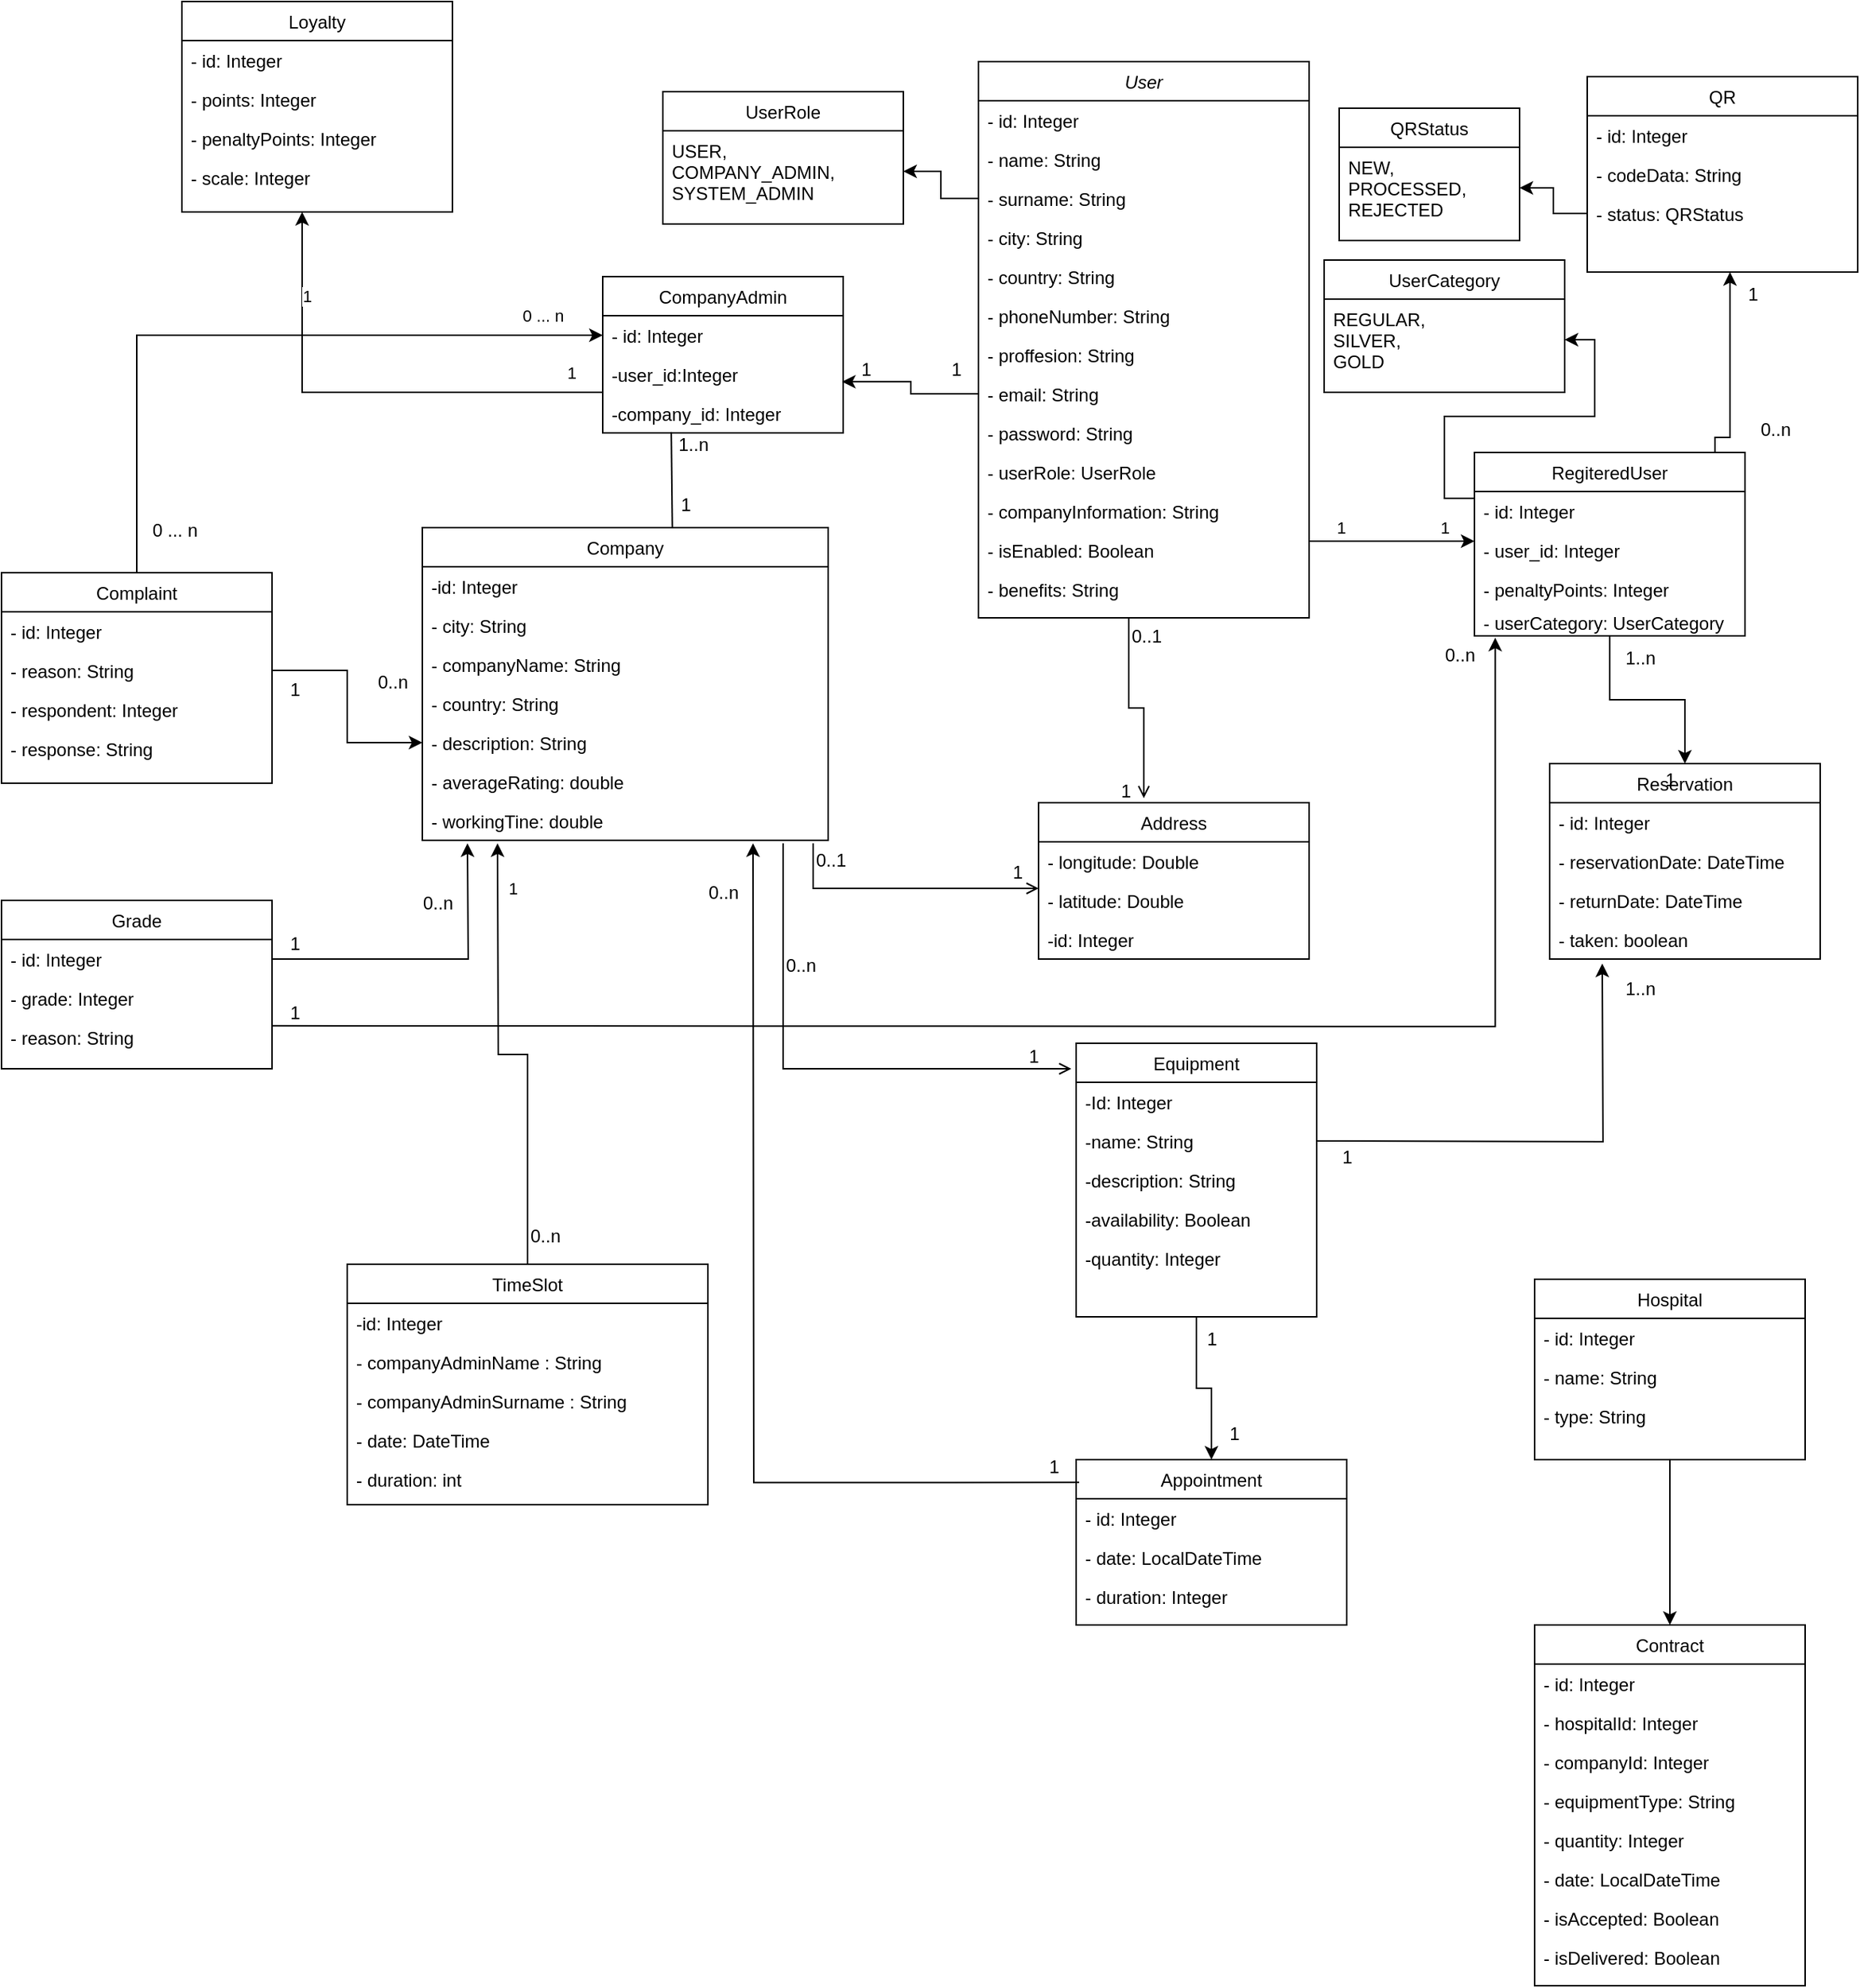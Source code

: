 <mxfile version="20.8.16" type="device"><diagram id="C5RBs43oDa-KdzZeNtuy" name="Page-1"><mxGraphModel dx="2345" dy="731" grid="1" gridSize="10" guides="1" tooltips="1" connect="1" arrows="1" fold="1" page="1" pageScale="1" pageWidth="827" pageHeight="1169" math="0" shadow="0"><root><mxCell id="WIyWlLk6GJQsqaUBKTNV-0"/><mxCell id="WIyWlLk6GJQsqaUBKTNV-1" parent="WIyWlLk6GJQsqaUBKTNV-0"/><mxCell id="zkfFHV4jXpPFQw0GAbJ--0" value="User" style="swimlane;fontStyle=2;align=center;verticalAlign=top;childLayout=stackLayout;horizontal=1;startSize=26;horizontalStack=0;resizeParent=1;resizeLast=0;collapsible=1;marginBottom=0;rounded=0;shadow=0;strokeWidth=1;" parent="WIyWlLk6GJQsqaUBKTNV-1" vertex="1"><mxGeometry x="220" y="40" width="220" height="370" as="geometry"><mxRectangle x="230" y="140" width="160" height="26" as="alternateBounds"/></mxGeometry></mxCell><mxCell id="t8pj6bVdgTktiuAYAeaE-2" value="- id: Integer" style="text;align=left;verticalAlign=top;spacingLeft=4;spacingRight=4;overflow=hidden;rotatable=0;points=[[0,0.5],[1,0.5]];portConstraint=eastwest;" parent="zkfFHV4jXpPFQw0GAbJ--0" vertex="1"><mxGeometry y="26" width="220" height="26" as="geometry"/></mxCell><mxCell id="zkfFHV4jXpPFQw0GAbJ--1" value="- name: String" style="text;align=left;verticalAlign=top;spacingLeft=4;spacingRight=4;overflow=hidden;rotatable=0;points=[[0,0.5],[1,0.5]];portConstraint=eastwest;" parent="zkfFHV4jXpPFQw0GAbJ--0" vertex="1"><mxGeometry y="52" width="220" height="26" as="geometry"/></mxCell><mxCell id="o4XHoB0ntmcn63tUmO02-40" value="- surname: String" style="text;align=left;verticalAlign=top;spacingLeft=4;spacingRight=4;overflow=hidden;rotatable=0;points=[[0,0.5],[1,0.5]];portConstraint=eastwest;" parent="zkfFHV4jXpPFQw0GAbJ--0" vertex="1"><mxGeometry y="78" width="220" height="26" as="geometry"/></mxCell><mxCell id="o4XHoB0ntmcn63tUmO02-41" value="- city: String" style="text;align=left;verticalAlign=top;spacingLeft=4;spacingRight=4;overflow=hidden;rotatable=0;points=[[0,0.5],[1,0.5]];portConstraint=eastwest;" parent="zkfFHV4jXpPFQw0GAbJ--0" vertex="1"><mxGeometry y="104" width="220" height="26" as="geometry"/></mxCell><mxCell id="o4XHoB0ntmcn63tUmO02-42" value="- country: String" style="text;align=left;verticalAlign=top;spacingLeft=4;spacingRight=4;overflow=hidden;rotatable=0;points=[[0,0.5],[1,0.5]];portConstraint=eastwest;" parent="zkfFHV4jXpPFQw0GAbJ--0" vertex="1"><mxGeometry y="130" width="220" height="26" as="geometry"/></mxCell><mxCell id="o4XHoB0ntmcn63tUmO02-43" value="- phoneNumber: String" style="text;align=left;verticalAlign=top;spacingLeft=4;spacingRight=4;overflow=hidden;rotatable=0;points=[[0,0.5],[1,0.5]];portConstraint=eastwest;" parent="zkfFHV4jXpPFQw0GAbJ--0" vertex="1"><mxGeometry y="156" width="220" height="26" as="geometry"/></mxCell><mxCell id="o4XHoB0ntmcn63tUmO02-44" value="- proffesion: String" style="text;align=left;verticalAlign=top;spacingLeft=4;spacingRight=4;overflow=hidden;rotatable=0;points=[[0,0.5],[1,0.5]];portConstraint=eastwest;" parent="zkfFHV4jXpPFQw0GAbJ--0" vertex="1"><mxGeometry y="182" width="220" height="26" as="geometry"/></mxCell><mxCell id="zkfFHV4jXpPFQw0GAbJ--3" value="- email: String" style="text;align=left;verticalAlign=top;spacingLeft=4;spacingRight=4;overflow=hidden;rotatable=0;points=[[0,0.5],[1,0.5]];portConstraint=eastwest;rounded=0;shadow=0;html=0;" parent="zkfFHV4jXpPFQw0GAbJ--0" vertex="1"><mxGeometry y="208" width="220" height="26" as="geometry"/></mxCell><mxCell id="zkfFHV4jXpPFQw0GAbJ--2" value="- password: String" style="text;align=left;verticalAlign=top;spacingLeft=4;spacingRight=4;overflow=hidden;rotatable=0;points=[[0,0.5],[1,0.5]];portConstraint=eastwest;rounded=0;shadow=0;html=0;" parent="zkfFHV4jXpPFQw0GAbJ--0" vertex="1"><mxGeometry y="234" width="220" height="26" as="geometry"/></mxCell><mxCell id="o4XHoB0ntmcn63tUmO02-46" value="- userRole: UserRole" style="text;align=left;verticalAlign=top;spacingLeft=4;spacingRight=4;overflow=hidden;rotatable=0;points=[[0,0.5],[1,0.5]];portConstraint=eastwest;rounded=0;shadow=0;html=0;" parent="zkfFHV4jXpPFQw0GAbJ--0" vertex="1"><mxGeometry y="260" width="220" height="26" as="geometry"/></mxCell><mxCell id="HxEm_BsUQd6AJrfMvhhy-3" value="- companyInformation: String" style="text;align=left;verticalAlign=top;spacingLeft=4;spacingRight=4;overflow=hidden;rotatable=0;points=[[0,0.5],[1,0.5]];portConstraint=eastwest;rounded=0;shadow=0;html=0;" vertex="1" parent="zkfFHV4jXpPFQw0GAbJ--0"><mxGeometry y="286" width="220" height="26" as="geometry"/></mxCell><mxCell id="t8pj6bVdgTktiuAYAeaE-3" value="- isEnabled: Boolean" style="text;align=left;verticalAlign=top;spacingLeft=4;spacingRight=4;overflow=hidden;rotatable=0;points=[[0,0.5],[1,0.5]];portConstraint=eastwest;rounded=0;shadow=0;html=0;" parent="zkfFHV4jXpPFQw0GAbJ--0" vertex="1"><mxGeometry y="312" width="220" height="26" as="geometry"/></mxCell><mxCell id="t8pj6bVdgTktiuAYAeaE-6" value="- benefits: String" style="text;align=left;verticalAlign=top;spacingLeft=4;spacingRight=4;overflow=hidden;rotatable=0;points=[[0,0.5],[1,0.5]];portConstraint=eastwest;rounded=0;shadow=0;html=0;" parent="zkfFHV4jXpPFQw0GAbJ--0" vertex="1"><mxGeometry y="338" width="220" height="26" as="geometry"/></mxCell><mxCell id="zkfFHV4jXpPFQw0GAbJ--26" value="" style="endArrow=open;shadow=0;strokeWidth=1;rounded=0;endFill=1;edgeStyle=elbowEdgeStyle;elbow=vertical;entryX=0.389;entryY=-0.029;entryDx=0;entryDy=0;entryPerimeter=0;" parent="WIyWlLk6GJQsqaUBKTNV-1" target="t8pj6bVdgTktiuAYAeaE-7" edge="1"><mxGeometry x="0.5" y="41" relative="1" as="geometry"><mxPoint x="320" y="410" as="sourcePoint"/><mxPoint x="414" y="480.19" as="targetPoint"/><mxPoint x="-40" y="32" as="offset"/></mxGeometry></mxCell><mxCell id="zkfFHV4jXpPFQw0GAbJ--27" value="0..1" style="resizable=0;align=left;verticalAlign=bottom;labelBackgroundColor=none;fontSize=12;" parent="zkfFHV4jXpPFQw0GAbJ--26" connectable="0" vertex="1"><mxGeometry x="-1" relative="1" as="geometry"><mxPoint y="21" as="offset"/></mxGeometry></mxCell><mxCell id="zkfFHV4jXpPFQw0GAbJ--28" value="1" style="resizable=0;align=right;verticalAlign=bottom;labelBackgroundColor=none;fontSize=12;" parent="zkfFHV4jXpPFQw0GAbJ--26" connectable="0" vertex="1"><mxGeometry x="1" relative="1" as="geometry"><mxPoint x="-7" y="4" as="offset"/></mxGeometry></mxCell><mxCell id="o4XHoB0ntmcn63tUmO02-21" value="Company" style="swimlane;fontStyle=0;align=center;verticalAlign=top;childLayout=stackLayout;horizontal=1;startSize=26;horizontalStack=0;resizeParent=1;resizeLast=0;collapsible=1;marginBottom=0;rounded=0;shadow=0;strokeWidth=1;" parent="WIyWlLk6GJQsqaUBKTNV-1" vertex="1"><mxGeometry x="-150" y="350" width="270" height="208" as="geometry"><mxRectangle x="550" y="140" width="160" height="26" as="alternateBounds"/></mxGeometry></mxCell><mxCell id="pa_LXz7DGZZaF_qB0utO-15" value="-id: Integer" style="text;align=left;verticalAlign=top;spacingLeft=4;spacingRight=4;overflow=hidden;rotatable=0;points=[[0,0.5],[1,0.5]];portConstraint=eastwest;" parent="o4XHoB0ntmcn63tUmO02-21" vertex="1"><mxGeometry y="26" width="270" height="26" as="geometry"/></mxCell><mxCell id="o4XHoB0ntmcn63tUmO02-56" value="- city: String" style="text;align=left;verticalAlign=top;spacingLeft=4;spacingRight=4;overflow=hidden;rotatable=0;points=[[0,0.5],[1,0.5]];portConstraint=eastwest;" parent="o4XHoB0ntmcn63tUmO02-21" vertex="1"><mxGeometry y="52" width="270" height="26" as="geometry"/></mxCell><mxCell id="o4XHoB0ntmcn63tUmO02-55" value="- companyName: String" style="text;align=left;verticalAlign=top;spacingLeft=4;spacingRight=4;overflow=hidden;rotatable=0;points=[[0,0.5],[1,0.5]];portConstraint=eastwest;" parent="o4XHoB0ntmcn63tUmO02-21" vertex="1"><mxGeometry y="78" width="270" height="26" as="geometry"/></mxCell><mxCell id="t8pj6bVdgTktiuAYAeaE-34" value="- country: String" style="text;align=left;verticalAlign=top;spacingLeft=4;spacingRight=4;overflow=hidden;rotatable=0;points=[[0,0.5],[1,0.5]];portConstraint=eastwest;" parent="o4XHoB0ntmcn63tUmO02-21" vertex="1"><mxGeometry y="104" width="270" height="26" as="geometry"/></mxCell><mxCell id="o4XHoB0ntmcn63tUmO02-57" value="- description: String" style="text;align=left;verticalAlign=top;spacingLeft=4;spacingRight=4;overflow=hidden;rotatable=0;points=[[0,0.5],[1,0.5]];portConstraint=eastwest;" parent="o4XHoB0ntmcn63tUmO02-21" vertex="1"><mxGeometry y="130" width="270" height="26" as="geometry"/></mxCell><mxCell id="o4XHoB0ntmcn63tUmO02-59" value="- averageRating: double" style="text;align=left;verticalAlign=top;spacingLeft=4;spacingRight=4;overflow=hidden;rotatable=0;points=[[0,0.5],[1,0.5]];portConstraint=eastwest;" parent="o4XHoB0ntmcn63tUmO02-21" vertex="1"><mxGeometry y="156" width="270" height="26" as="geometry"/></mxCell><mxCell id="HxEm_BsUQd6AJrfMvhhy-8" value="- workingTine: double" style="text;align=left;verticalAlign=top;spacingLeft=4;spacingRight=4;overflow=hidden;rotatable=0;points=[[0,0.5],[1,0.5]];portConstraint=eastwest;" vertex="1" parent="o4XHoB0ntmcn63tUmO02-21"><mxGeometry y="182" width="270" height="26" as="geometry"/></mxCell><mxCell id="o4XHoB0ntmcn63tUmO02-30" value="Equipment" style="swimlane;fontStyle=0;align=center;verticalAlign=top;childLayout=stackLayout;horizontal=1;startSize=26;horizontalStack=0;resizeParent=1;resizeLast=0;collapsible=1;marginBottom=0;rounded=0;shadow=0;strokeWidth=1;" parent="WIyWlLk6GJQsqaUBKTNV-1" vertex="1"><mxGeometry x="285" y="693" width="160" height="182" as="geometry"><mxRectangle x="550" y="140" width="160" height="26" as="alternateBounds"/></mxGeometry></mxCell><mxCell id="pa_LXz7DGZZaF_qB0utO-30" value="-Id: Integer" style="text;align=left;verticalAlign=top;spacingLeft=4;spacingRight=4;overflow=hidden;rotatable=0;points=[[0,0.5],[1,0.5]];portConstraint=eastwest;" parent="o4XHoB0ntmcn63tUmO02-30" vertex="1"><mxGeometry y="26" width="160" height="26" as="geometry"/></mxCell><mxCell id="pa_LXz7DGZZaF_qB0utO-70" style="edgeStyle=orthogonalEdgeStyle;rounded=0;orthogonalLoop=1;jettySize=auto;html=1;" parent="o4XHoB0ntmcn63tUmO02-30" edge="1"><mxGeometry relative="1" as="geometry"><mxPoint x="350" y="-53" as="targetPoint"/><mxPoint x="160" y="65" as="sourcePoint"/></mxGeometry></mxCell><mxCell id="o4XHoB0ntmcn63tUmO02-32" value="-name: String" style="text;align=left;verticalAlign=top;spacingLeft=4;spacingRight=4;overflow=hidden;rotatable=0;points=[[0,0.5],[1,0.5]];portConstraint=eastwest;rounded=0;shadow=0;html=0;" parent="o4XHoB0ntmcn63tUmO02-30" vertex="1"><mxGeometry y="52" width="160" height="26" as="geometry"/></mxCell><mxCell id="o4XHoB0ntmcn63tUmO02-33" value="-description: String" style="text;align=left;verticalAlign=top;spacingLeft=4;spacingRight=4;overflow=hidden;rotatable=0;points=[[0,0.5],[1,0.5]];portConstraint=eastwest;rounded=0;shadow=0;html=0;" parent="o4XHoB0ntmcn63tUmO02-30" vertex="1"><mxGeometry y="78" width="160" height="26" as="geometry"/></mxCell><mxCell id="o4XHoB0ntmcn63tUmO02-34" value="-availability: Boolean" style="text;align=left;verticalAlign=top;spacingLeft=4;spacingRight=4;overflow=hidden;rotatable=0;points=[[0,0.5],[1,0.5]];portConstraint=eastwest;rounded=0;shadow=0;html=0;" parent="o4XHoB0ntmcn63tUmO02-30" vertex="1"><mxGeometry y="104" width="160" height="26" as="geometry"/></mxCell><mxCell id="t8pj6bVdgTktiuAYAeaE-33" value="-quantity: Integer" style="text;align=left;verticalAlign=top;spacingLeft=4;spacingRight=4;overflow=hidden;rotatable=0;points=[[0,0.5],[1,0.5]];portConstraint=eastwest;rounded=0;shadow=0;html=0;" parent="o4XHoB0ntmcn63tUmO02-30" vertex="1"><mxGeometry y="130" width="160" height="24" as="geometry"/></mxCell><mxCell id="o4XHoB0ntmcn63tUmO02-47" value="UserRole" style="swimlane;fontStyle=0;align=center;verticalAlign=top;childLayout=stackLayout;horizontal=1;startSize=26;horizontalStack=0;resizeParent=1;resizeLast=0;collapsible=1;marginBottom=0;rounded=0;shadow=0;strokeWidth=1;" parent="WIyWlLk6GJQsqaUBKTNV-1" vertex="1"><mxGeometry x="10" y="60" width="160" height="88" as="geometry"><mxRectangle x="340" y="380" width="170" height="26" as="alternateBounds"/></mxGeometry></mxCell><mxCell id="o4XHoB0ntmcn63tUmO02-48" value="USER, &#10;COMPANY_ADMIN, &#10;SYSTEM_ADMIN" style="text;align=left;verticalAlign=top;spacingLeft=4;spacingRight=4;overflow=hidden;rotatable=0;points=[[0,0.5],[1,0.5]];portConstraint=eastwest;" parent="o4XHoB0ntmcn63tUmO02-47" vertex="1"><mxGeometry y="26" width="160" height="54" as="geometry"/></mxCell><mxCell id="pa_LXz7DGZZaF_qB0utO-40" style="edgeStyle=orthogonalEdgeStyle;rounded=0;orthogonalLoop=1;jettySize=auto;html=1;exitX=0.5;exitY=0;exitDx=0;exitDy=0;" parent="WIyWlLk6GJQsqaUBKTNV-1" edge="1" source="o4XHoB0ntmcn63tUmO02-62"><mxGeometry relative="1" as="geometry"><mxPoint x="-100" y="560" as="targetPoint"/><mxPoint x="-50" y="800" as="sourcePoint"/></mxGeometry></mxCell><mxCell id="HxEm_BsUQd6AJrfMvhhy-4" value="1" style="edgeLabel;html=1;align=center;verticalAlign=middle;resizable=0;points=[];" vertex="1" connectable="0" parent="pa_LXz7DGZZaF_qB0utO-40"><mxGeometry x="0.754" y="-3" relative="1" as="geometry"><mxPoint x="7" y="-7" as="offset"/></mxGeometry></mxCell><mxCell id="o4XHoB0ntmcn63tUmO02-62" value="TimeSlot" style="swimlane;fontStyle=0;align=center;verticalAlign=top;childLayout=stackLayout;horizontal=1;startSize=26;horizontalStack=0;resizeParent=1;resizeLast=0;collapsible=1;marginBottom=0;rounded=0;shadow=0;strokeWidth=1;" parent="WIyWlLk6GJQsqaUBKTNV-1" vertex="1"><mxGeometry x="-200" y="840" width="240" height="160" as="geometry"><mxRectangle x="550" y="140" width="160" height="26" as="alternateBounds"/></mxGeometry></mxCell><mxCell id="pa_LXz7DGZZaF_qB0utO-38" value="-id: Integer" style="text;align=left;verticalAlign=top;spacingLeft=4;spacingRight=4;overflow=hidden;rotatable=0;points=[[0,0.5],[1,0.5]];portConstraint=eastwest;rounded=0;shadow=0;html=0;" parent="o4XHoB0ntmcn63tUmO02-62" vertex="1"><mxGeometry y="26" width="240" height="26" as="geometry"/></mxCell><mxCell id="o4XHoB0ntmcn63tUmO02-63" value="- companyAdminName : String" style="text;align=left;verticalAlign=top;spacingLeft=4;spacingRight=4;overflow=hidden;rotatable=0;points=[[0,0.5],[1,0.5]];portConstraint=eastwest;" parent="o4XHoB0ntmcn63tUmO02-62" vertex="1"><mxGeometry y="52" width="240" height="26" as="geometry"/></mxCell><mxCell id="o4XHoB0ntmcn63tUmO02-64" value="- companyAdminSurname : String" style="text;align=left;verticalAlign=top;spacingLeft=4;spacingRight=4;overflow=hidden;rotatable=0;points=[[0,0.5],[1,0.5]];portConstraint=eastwest;rounded=0;shadow=0;html=0;" parent="o4XHoB0ntmcn63tUmO02-62" vertex="1"><mxGeometry y="78" width="240" height="26" as="geometry"/></mxCell><mxCell id="o4XHoB0ntmcn63tUmO02-65" value="- date: DateTime" style="text;align=left;verticalAlign=top;spacingLeft=4;spacingRight=4;overflow=hidden;rotatable=0;points=[[0,0.5],[1,0.5]];portConstraint=eastwest;rounded=0;shadow=0;html=0;" parent="o4XHoB0ntmcn63tUmO02-62" vertex="1"><mxGeometry y="104" width="240" height="26" as="geometry"/></mxCell><mxCell id="o4XHoB0ntmcn63tUmO02-66" value="- duration: int" style="text;align=left;verticalAlign=top;spacingLeft=4;spacingRight=4;overflow=hidden;rotatable=0;points=[[0,0.5],[1,0.5]];portConstraint=eastwest;rounded=0;shadow=0;html=0;" parent="o4XHoB0ntmcn63tUmO02-62" vertex="1"><mxGeometry y="130" width="240" height="26" as="geometry"/></mxCell><mxCell id="o4XHoB0ntmcn63tUmO02-78" value="QR" style="swimlane;fontStyle=0;align=center;verticalAlign=top;childLayout=stackLayout;horizontal=1;startSize=26;horizontalStack=0;resizeParent=1;resizeLast=0;collapsible=1;marginBottom=0;rounded=0;shadow=0;strokeWidth=1;" parent="WIyWlLk6GJQsqaUBKTNV-1" vertex="1"><mxGeometry x="625" y="50" width="180" height="130" as="geometry"><mxRectangle x="340" y="380" width="170" height="26" as="alternateBounds"/></mxGeometry></mxCell><mxCell id="o4XHoB0ntmcn63tUmO02-79" value="- id: Integer" style="text;align=left;verticalAlign=top;spacingLeft=4;spacingRight=4;overflow=hidden;rotatable=0;points=[[0,0.5],[1,0.5]];portConstraint=eastwest;" parent="o4XHoB0ntmcn63tUmO02-78" vertex="1"><mxGeometry y="26" width="180" height="26" as="geometry"/></mxCell><mxCell id="t8pj6bVdgTktiuAYAeaE-35" value="- codeData: String" style="text;align=left;verticalAlign=top;spacingLeft=4;spacingRight=4;overflow=hidden;rotatable=0;points=[[0,0.5],[1,0.5]];portConstraint=eastwest;" parent="o4XHoB0ntmcn63tUmO02-78" vertex="1"><mxGeometry y="52" width="180" height="26" as="geometry"/></mxCell><mxCell id="t8pj6bVdgTktiuAYAeaE-37" value="- status: QRStatus " style="text;align=left;verticalAlign=top;spacingLeft=4;spacingRight=4;overflow=hidden;rotatable=0;points=[[0,0.5],[1,0.5]];portConstraint=eastwest;" parent="o4XHoB0ntmcn63tUmO02-78" vertex="1"><mxGeometry y="78" width="180" height="26" as="geometry"/></mxCell><mxCell id="t8pj6bVdgTktiuAYAeaE-7" value="Address" style="swimlane;fontStyle=0;align=center;verticalAlign=top;childLayout=stackLayout;horizontal=1;startSize=26;horizontalStack=0;resizeParent=1;resizeLast=0;collapsible=1;marginBottom=0;rounded=0;shadow=0;strokeWidth=1;" parent="WIyWlLk6GJQsqaUBKTNV-1" vertex="1"><mxGeometry x="260" y="533" width="180" height="104" as="geometry"><mxRectangle x="340" y="380" width="170" height="26" as="alternateBounds"/></mxGeometry></mxCell><mxCell id="t8pj6bVdgTktiuAYAeaE-8" value="- longitude: Double" style="text;align=left;verticalAlign=top;spacingLeft=4;spacingRight=4;overflow=hidden;rotatable=0;points=[[0,0.5],[1,0.5]];portConstraint=eastwest;" parent="t8pj6bVdgTktiuAYAeaE-7" vertex="1"><mxGeometry y="26" width="180" height="26" as="geometry"/></mxCell><mxCell id="t8pj6bVdgTktiuAYAeaE-10" value="- latitude: Double" style="text;align=left;verticalAlign=top;spacingLeft=4;spacingRight=4;overflow=hidden;rotatable=0;points=[[0,0.5],[1,0.5]];portConstraint=eastwest;" parent="t8pj6bVdgTktiuAYAeaE-7" vertex="1"><mxGeometry y="52" width="180" height="26" as="geometry"/></mxCell><mxCell id="pa_LXz7DGZZaF_qB0utO-0" value="-id: Integer" style="text;align=left;verticalAlign=top;spacingLeft=4;spacingRight=4;overflow=hidden;rotatable=0;points=[[0,0.5],[1,0.5]];portConstraint=eastwest;" parent="t8pj6bVdgTktiuAYAeaE-7" vertex="1"><mxGeometry y="78" width="180" height="26" as="geometry"/></mxCell><mxCell id="HxEm_BsUQd6AJrfMvhhy-16" style="edgeStyle=orthogonalEdgeStyle;rounded=0;orthogonalLoop=1;jettySize=auto;html=1;entryX=0;entryY=0.5;entryDx=0;entryDy=0;" edge="1" parent="WIyWlLk6GJQsqaUBKTNV-1" source="t8pj6bVdgTktiuAYAeaE-14" target="pa_LXz7DGZZaF_qB0utO-8"><mxGeometry relative="1" as="geometry"/></mxCell><mxCell id="HxEm_BsUQd6AJrfMvhhy-17" value="0 ... n" style="edgeLabel;html=1;align=center;verticalAlign=middle;resizable=0;points=[];" vertex="1" connectable="0" parent="HxEm_BsUQd6AJrfMvhhy-16"><mxGeometry x="0.697" y="-1" relative="1" as="geometry"><mxPoint x="31" y="-14" as="offset"/></mxGeometry></mxCell><mxCell id="t8pj6bVdgTktiuAYAeaE-14" value="Complaint" style="swimlane;fontStyle=0;align=center;verticalAlign=top;childLayout=stackLayout;horizontal=1;startSize=26;horizontalStack=0;resizeParent=1;resizeLast=0;collapsible=1;marginBottom=0;rounded=0;shadow=0;strokeWidth=1;" parent="WIyWlLk6GJQsqaUBKTNV-1" vertex="1"><mxGeometry x="-430" y="380" width="180" height="140" as="geometry"><mxRectangle x="340" y="380" width="170" height="26" as="alternateBounds"/></mxGeometry></mxCell><mxCell id="t8pj6bVdgTktiuAYAeaE-15" value="- id: Integer" style="text;align=left;verticalAlign=top;spacingLeft=4;spacingRight=4;overflow=hidden;rotatable=0;points=[[0,0.5],[1,0.5]];portConstraint=eastwest;" parent="t8pj6bVdgTktiuAYAeaE-14" vertex="1"><mxGeometry y="26" width="180" height="26" as="geometry"/></mxCell><mxCell id="t8pj6bVdgTktiuAYAeaE-17" value="- reason: String" style="text;align=left;verticalAlign=top;spacingLeft=4;spacingRight=4;overflow=hidden;rotatable=0;points=[[0,0.5],[1,0.5]];portConstraint=eastwest;" parent="t8pj6bVdgTktiuAYAeaE-14" vertex="1"><mxGeometry y="52" width="180" height="26" as="geometry"/></mxCell><mxCell id="t8pj6bVdgTktiuAYAeaE-39" value="- respondent: Integer" style="text;align=left;verticalAlign=top;spacingLeft=4;spacingRight=4;overflow=hidden;rotatable=0;points=[[0,0.5],[1,0.5]];portConstraint=eastwest;" parent="t8pj6bVdgTktiuAYAeaE-14" vertex="1"><mxGeometry y="78" width="180" height="26" as="geometry"/></mxCell><mxCell id="t8pj6bVdgTktiuAYAeaE-40" value="- response: String" style="text;align=left;verticalAlign=top;spacingLeft=4;spacingRight=4;overflow=hidden;rotatable=0;points=[[0,0.5],[1,0.5]];portConstraint=eastwest;" parent="t8pj6bVdgTktiuAYAeaE-14" vertex="1"><mxGeometry y="104" width="180" height="26" as="geometry"/></mxCell><mxCell id="t8pj6bVdgTktiuAYAeaE-18" value="Loyalty" style="swimlane;fontStyle=0;align=center;verticalAlign=top;childLayout=stackLayout;horizontal=1;startSize=26;horizontalStack=0;resizeParent=1;resizeLast=0;collapsible=1;marginBottom=0;rounded=0;shadow=0;strokeWidth=1;" parent="WIyWlLk6GJQsqaUBKTNV-1" vertex="1"><mxGeometry x="-310" width="180" height="140" as="geometry"><mxRectangle x="340" y="380" width="170" height="26" as="alternateBounds"/></mxGeometry></mxCell><mxCell id="t8pj6bVdgTktiuAYAeaE-19" value="- id: Integer" style="text;align=left;verticalAlign=top;spacingLeft=4;spacingRight=4;overflow=hidden;rotatable=0;points=[[0,0.5],[1,0.5]];portConstraint=eastwest;" parent="t8pj6bVdgTktiuAYAeaE-18" vertex="1"><mxGeometry y="26" width="180" height="26" as="geometry"/></mxCell><mxCell id="HxEm_BsUQd6AJrfMvhhy-22" value="- points: Integer" style="text;align=left;verticalAlign=top;spacingLeft=4;spacingRight=4;overflow=hidden;rotatable=0;points=[[0,0.5],[1,0.5]];portConstraint=eastwest;" vertex="1" parent="t8pj6bVdgTktiuAYAeaE-18"><mxGeometry y="52" width="180" height="26" as="geometry"/></mxCell><mxCell id="HxEm_BsUQd6AJrfMvhhy-23" value="- penaltyPoints: Integer" style="text;align=left;verticalAlign=top;spacingLeft=4;spacingRight=4;overflow=hidden;rotatable=0;points=[[0,0.5],[1,0.5]];portConstraint=eastwest;" vertex="1" parent="t8pj6bVdgTktiuAYAeaE-18"><mxGeometry y="78" width="180" height="26" as="geometry"/></mxCell><mxCell id="HxEm_BsUQd6AJrfMvhhy-24" value="- scale: Integer" style="text;align=left;verticalAlign=top;spacingLeft=4;spacingRight=4;overflow=hidden;rotatable=0;points=[[0,0.5],[1,0.5]];portConstraint=eastwest;" vertex="1" parent="t8pj6bVdgTktiuAYAeaE-18"><mxGeometry y="104" width="180" height="26" as="geometry"/></mxCell><mxCell id="t8pj6bVdgTktiuAYAeaE-22" value="Appointment" style="swimlane;fontStyle=0;align=center;verticalAlign=top;childLayout=stackLayout;horizontal=1;startSize=26;horizontalStack=0;resizeParent=1;resizeLast=0;collapsible=1;marginBottom=0;rounded=0;shadow=0;strokeWidth=1;" parent="WIyWlLk6GJQsqaUBKTNV-1" vertex="1"><mxGeometry x="285" y="970" width="180" height="110" as="geometry"><mxRectangle x="340" y="380" width="170" height="26" as="alternateBounds"/></mxGeometry></mxCell><mxCell id="t8pj6bVdgTktiuAYAeaE-23" value="- id: Integer" style="text;align=left;verticalAlign=top;spacingLeft=4;spacingRight=4;overflow=hidden;rotatable=0;points=[[0,0.5],[1,0.5]];portConstraint=eastwest;" parent="t8pj6bVdgTktiuAYAeaE-22" vertex="1"><mxGeometry y="26" width="180" height="26" as="geometry"/></mxCell><mxCell id="t8pj6bVdgTktiuAYAeaE-25" value="- date: LocalDateTime" style="text;align=left;verticalAlign=top;spacingLeft=4;spacingRight=4;overflow=hidden;rotatable=0;points=[[0,0.5],[1,0.5]];portConstraint=eastwest;" parent="t8pj6bVdgTktiuAYAeaE-22" vertex="1"><mxGeometry y="52" width="180" height="26" as="geometry"/></mxCell><mxCell id="t8pj6bVdgTktiuAYAeaE-26" value="- duration: Integer" style="text;align=left;verticalAlign=top;spacingLeft=4;spacingRight=4;overflow=hidden;rotatable=0;points=[[0,0.5],[1,0.5]];portConstraint=eastwest;" parent="t8pj6bVdgTktiuAYAeaE-22" vertex="1"><mxGeometry y="78" width="180" height="26" as="geometry"/></mxCell><mxCell id="HxEm_BsUQd6AJrfMvhhy-28" style="edgeStyle=orthogonalEdgeStyle;rounded=0;orthogonalLoop=1;jettySize=auto;html=1;exitX=0.5;exitY=1;exitDx=0;exitDy=0;entryX=0.5;entryY=0;entryDx=0;entryDy=0;" edge="1" parent="WIyWlLk6GJQsqaUBKTNV-1" source="t8pj6bVdgTktiuAYAeaE-29" target="t8pj6bVdgTktiuAYAeaE-53"><mxGeometry relative="1" as="geometry"/></mxCell><mxCell id="t8pj6bVdgTktiuAYAeaE-29" value="Hospital" style="swimlane;fontStyle=0;align=center;verticalAlign=top;childLayout=stackLayout;horizontal=1;startSize=26;horizontalStack=0;resizeParent=1;resizeLast=0;collapsible=1;marginBottom=0;rounded=0;shadow=0;strokeWidth=1;" parent="WIyWlLk6GJQsqaUBKTNV-1" vertex="1"><mxGeometry x="590" y="850" width="180" height="120" as="geometry"><mxRectangle x="340" y="380" width="170" height="26" as="alternateBounds"/></mxGeometry></mxCell><mxCell id="t8pj6bVdgTktiuAYAeaE-30" value="- id: Integer" style="text;align=left;verticalAlign=top;spacingLeft=4;spacingRight=4;overflow=hidden;rotatable=0;points=[[0,0.5],[1,0.5]];portConstraint=eastwest;" parent="t8pj6bVdgTktiuAYAeaE-29" vertex="1"><mxGeometry y="26" width="180" height="26" as="geometry"/></mxCell><mxCell id="t8pj6bVdgTktiuAYAeaE-31" value="- name: String" style="text;align=left;verticalAlign=top;spacingLeft=4;spacingRight=4;overflow=hidden;rotatable=0;points=[[0,0.5],[1,0.5]];portConstraint=eastwest;" parent="t8pj6bVdgTktiuAYAeaE-29" vertex="1"><mxGeometry y="52" width="180" height="26" as="geometry"/></mxCell><mxCell id="HxEm_BsUQd6AJrfMvhhy-27" value="- type: String" style="text;align=left;verticalAlign=top;spacingLeft=4;spacingRight=4;overflow=hidden;rotatable=0;points=[[0,0.5],[1,0.5]];portConstraint=eastwest;" vertex="1" parent="t8pj6bVdgTktiuAYAeaE-29"><mxGeometry y="78" width="180" height="26" as="geometry"/></mxCell><mxCell id="pa_LXz7DGZZaF_qB0utO-98" style="edgeStyle=orthogonalEdgeStyle;rounded=0;orthogonalLoop=1;jettySize=auto;html=1;exitX=1;exitY=0.5;exitDx=0;exitDy=0;" parent="WIyWlLk6GJQsqaUBKTNV-1" source="t8pj6bVdgTktiuAYAeaE-42" edge="1"><mxGeometry relative="1" as="geometry"><mxPoint x="-120" y="560" as="targetPoint"/><mxPoint x="-260.27" y="636" as="sourcePoint"/></mxGeometry></mxCell><mxCell id="t8pj6bVdgTktiuAYAeaE-41" value="Grade" style="swimlane;fontStyle=0;align=center;verticalAlign=top;childLayout=stackLayout;horizontal=1;startSize=26;horizontalStack=0;resizeParent=1;resizeLast=0;collapsible=1;marginBottom=0;rounded=0;shadow=0;strokeWidth=1;" parent="WIyWlLk6GJQsqaUBKTNV-1" vertex="1"><mxGeometry x="-430" y="598" width="180" height="112" as="geometry"><mxRectangle x="340" y="380" width="170" height="26" as="alternateBounds"/></mxGeometry></mxCell><mxCell id="t8pj6bVdgTktiuAYAeaE-42" value="- id: Integer" style="text;align=left;verticalAlign=top;spacingLeft=4;spacingRight=4;overflow=hidden;rotatable=0;points=[[0,0.5],[1,0.5]];portConstraint=eastwest;" parent="t8pj6bVdgTktiuAYAeaE-41" vertex="1"><mxGeometry y="26" width="180" height="26" as="geometry"/></mxCell><mxCell id="t8pj6bVdgTktiuAYAeaE-45" value="- grade: Integer" style="text;align=left;verticalAlign=top;spacingLeft=4;spacingRight=4;overflow=hidden;rotatable=0;points=[[0,0.5],[1,0.5]];portConstraint=eastwest;rounded=0;shadow=0;html=0;" parent="t8pj6bVdgTktiuAYAeaE-41" vertex="1"><mxGeometry y="52" width="180" height="26" as="geometry"/></mxCell><mxCell id="t8pj6bVdgTktiuAYAeaE-46" value="- reason: String" style="text;align=left;verticalAlign=top;spacingLeft=4;spacingRight=4;overflow=hidden;rotatable=0;points=[[0,0.5],[1,0.5]];portConstraint=eastwest;rounded=0;shadow=0;html=0;" parent="t8pj6bVdgTktiuAYAeaE-41" vertex="1"><mxGeometry y="78" width="180" height="26" as="geometry"/></mxCell><mxCell id="t8pj6bVdgTktiuAYAeaE-47" value="Reservation" style="swimlane;fontStyle=0;align=center;verticalAlign=top;childLayout=stackLayout;horizontal=1;startSize=26;horizontalStack=0;resizeParent=1;resizeLast=0;collapsible=1;marginBottom=0;rounded=0;shadow=0;strokeWidth=1;" parent="WIyWlLk6GJQsqaUBKTNV-1" vertex="1"><mxGeometry x="600" y="507" width="180" height="130" as="geometry"><mxRectangle x="340" y="380" width="170" height="26" as="alternateBounds"/></mxGeometry></mxCell><mxCell id="t8pj6bVdgTktiuAYAeaE-48" value="- id: Integer" style="text;align=left;verticalAlign=top;spacingLeft=4;spacingRight=4;overflow=hidden;rotatable=0;points=[[0,0.5],[1,0.5]];portConstraint=eastwest;" parent="t8pj6bVdgTktiuAYAeaE-47" vertex="1"><mxGeometry y="26" width="180" height="26" as="geometry"/></mxCell><mxCell id="t8pj6bVdgTktiuAYAeaE-51" value="- reservationDate: DateTime" style="text;align=left;verticalAlign=top;spacingLeft=4;spacingRight=4;overflow=hidden;rotatable=0;points=[[0,0.5],[1,0.5]];portConstraint=eastwest;rounded=0;shadow=0;html=0;" parent="t8pj6bVdgTktiuAYAeaE-47" vertex="1"><mxGeometry y="52" width="180" height="26" as="geometry"/></mxCell><mxCell id="t8pj6bVdgTktiuAYAeaE-52" value="- returnDate: DateTime" style="text;align=left;verticalAlign=top;spacingLeft=4;spacingRight=4;overflow=hidden;rotatable=0;points=[[0,0.5],[1,0.5]];portConstraint=eastwest;rounded=0;shadow=0;html=0;" parent="t8pj6bVdgTktiuAYAeaE-47" vertex="1"><mxGeometry y="78" width="180" height="26" as="geometry"/></mxCell><mxCell id="HxEm_BsUQd6AJrfMvhhy-11" value="- taken: boolean" style="text;align=left;verticalAlign=top;spacingLeft=4;spacingRight=4;overflow=hidden;rotatable=0;points=[[0,0.5],[1,0.5]];portConstraint=eastwest;rounded=0;shadow=0;html=0;" vertex="1" parent="t8pj6bVdgTktiuAYAeaE-47"><mxGeometry y="104" width="180" height="26" as="geometry"/></mxCell><mxCell id="t8pj6bVdgTktiuAYAeaE-53" value="Contract" style="swimlane;fontStyle=0;align=center;verticalAlign=top;childLayout=stackLayout;horizontal=1;startSize=26;horizontalStack=0;resizeParent=1;resizeLast=0;collapsible=1;marginBottom=0;rounded=0;shadow=0;strokeWidth=1;" parent="WIyWlLk6GJQsqaUBKTNV-1" vertex="1"><mxGeometry x="590" y="1080" width="180" height="240" as="geometry"><mxRectangle x="340" y="380" width="170" height="26" as="alternateBounds"/></mxGeometry></mxCell><mxCell id="t8pj6bVdgTktiuAYAeaE-54" value="- id: Integer" style="text;align=left;verticalAlign=top;spacingLeft=4;spacingRight=4;overflow=hidden;rotatable=0;points=[[0,0.5],[1,0.5]];portConstraint=eastwest;" parent="t8pj6bVdgTktiuAYAeaE-53" vertex="1"><mxGeometry y="26" width="180" height="26" as="geometry"/></mxCell><mxCell id="t8pj6bVdgTktiuAYAeaE-55" value="- hospitalId: Integer" style="text;align=left;verticalAlign=top;spacingLeft=4;spacingRight=4;overflow=hidden;rotatable=0;points=[[0,0.5],[1,0.5]];portConstraint=eastwest;" parent="t8pj6bVdgTktiuAYAeaE-53" vertex="1"><mxGeometry y="52" width="180" height="26" as="geometry"/></mxCell><mxCell id="t8pj6bVdgTktiuAYAeaE-56" value="- companyId: Integer" style="text;align=left;verticalAlign=top;spacingLeft=4;spacingRight=4;overflow=hidden;rotatable=0;points=[[0,0.5],[1,0.5]];portConstraint=eastwest;" parent="t8pj6bVdgTktiuAYAeaE-53" vertex="1"><mxGeometry y="78" width="180" height="26" as="geometry"/></mxCell><mxCell id="t8pj6bVdgTktiuAYAeaE-57" value="- equipmentType: String" style="text;align=left;verticalAlign=top;spacingLeft=4;spacingRight=4;overflow=hidden;rotatable=0;points=[[0,0.5],[1,0.5]];portConstraint=eastwest;rounded=0;shadow=0;html=0;" parent="t8pj6bVdgTktiuAYAeaE-53" vertex="1"><mxGeometry y="104" width="180" height="26" as="geometry"/></mxCell><mxCell id="t8pj6bVdgTktiuAYAeaE-58" value="- quantity: Integer" style="text;align=left;verticalAlign=top;spacingLeft=4;spacingRight=4;overflow=hidden;rotatable=0;points=[[0,0.5],[1,0.5]];portConstraint=eastwest;rounded=0;shadow=0;html=0;" parent="t8pj6bVdgTktiuAYAeaE-53" vertex="1"><mxGeometry y="130" width="180" height="26" as="geometry"/></mxCell><mxCell id="t8pj6bVdgTktiuAYAeaE-59" value="- date: LocalDateTime" style="text;align=left;verticalAlign=top;spacingLeft=4;spacingRight=4;overflow=hidden;rotatable=0;points=[[0,0.5],[1,0.5]];portConstraint=eastwest;rounded=0;shadow=0;html=0;" parent="t8pj6bVdgTktiuAYAeaE-53" vertex="1"><mxGeometry y="156" width="180" height="26" as="geometry"/></mxCell><mxCell id="t8pj6bVdgTktiuAYAeaE-60" value="- isAccepted: Boolean" style="text;align=left;verticalAlign=top;spacingLeft=4;spacingRight=4;overflow=hidden;rotatable=0;points=[[0,0.5],[1,0.5]];portConstraint=eastwest;rounded=0;shadow=0;html=0;" parent="t8pj6bVdgTktiuAYAeaE-53" vertex="1"><mxGeometry y="182" width="180" height="26" as="geometry"/></mxCell><mxCell id="t8pj6bVdgTktiuAYAeaE-61" value="- isDelivered: Boolean" style="text;align=left;verticalAlign=top;spacingLeft=4;spacingRight=4;overflow=hidden;rotatable=0;points=[[0,0.5],[1,0.5]];portConstraint=eastwest;rounded=0;shadow=0;html=0;" parent="t8pj6bVdgTktiuAYAeaE-53" vertex="1"><mxGeometry y="208" width="180" height="26" as="geometry"/></mxCell><mxCell id="HxEm_BsUQd6AJrfMvhhy-19" style="edgeStyle=orthogonalEdgeStyle;rounded=0;orthogonalLoop=1;jettySize=auto;html=1;" edge="1" parent="WIyWlLk6GJQsqaUBKTNV-1" source="pa_LXz7DGZZaF_qB0utO-7"><mxGeometry relative="1" as="geometry"><mxPoint x="-230" y="140" as="targetPoint"/><Array as="points"><mxPoint x="-230" y="260"/></Array></mxGeometry></mxCell><mxCell id="HxEm_BsUQd6AJrfMvhhy-20" value="1" style="edgeLabel;html=1;align=center;verticalAlign=middle;resizable=0;points=[];" vertex="1" connectable="0" parent="HxEm_BsUQd6AJrfMvhhy-19"><mxGeometry x="-0.609" y="-1" relative="1" as="geometry"><mxPoint x="-135" y="-63" as="offset"/></mxGeometry></mxCell><mxCell id="pa_LXz7DGZZaF_qB0utO-7" value="CompanyAdmin" style="swimlane;fontStyle=0;align=center;verticalAlign=top;childLayout=stackLayout;horizontal=1;startSize=26;horizontalStack=0;resizeParent=1;resizeLast=0;collapsible=1;marginBottom=0;rounded=0;shadow=0;strokeWidth=1;" parent="WIyWlLk6GJQsqaUBKTNV-1" vertex="1"><mxGeometry x="-30" y="183" width="160" height="104" as="geometry"><mxRectangle x="340" y="380" width="170" height="26" as="alternateBounds"/></mxGeometry></mxCell><mxCell id="pa_LXz7DGZZaF_qB0utO-8" value="- id: Integer" style="text;align=left;verticalAlign=top;spacingLeft=4;spacingRight=4;overflow=hidden;rotatable=0;points=[[0,0.5],[1,0.5]];portConstraint=eastwest;" parent="pa_LXz7DGZZaF_qB0utO-7" vertex="1"><mxGeometry y="26" width="160" height="26" as="geometry"/></mxCell><mxCell id="pa_LXz7DGZZaF_qB0utO-11" value="-user_id:Integer" style="text;align=left;verticalAlign=top;spacingLeft=4;spacingRight=4;overflow=hidden;rotatable=0;points=[[0,0.5],[1,0.5]];portConstraint=eastwest;" parent="pa_LXz7DGZZaF_qB0utO-7" vertex="1"><mxGeometry y="52" width="160" height="26" as="geometry"/></mxCell><mxCell id="pa_LXz7DGZZaF_qB0utO-12" value="-company_id: Integer" style="text;align=left;verticalAlign=top;spacingLeft=4;spacingRight=4;overflow=hidden;rotatable=0;points=[[0,0.5],[1,0.5]];portConstraint=eastwest;" parent="pa_LXz7DGZZaF_qB0utO-7" vertex="1"><mxGeometry y="78" width="160" height="26" as="geometry"/></mxCell><mxCell id="pa_LXz7DGZZaF_qB0utO-17" value="1" style="text;html=1;align=center;verticalAlign=middle;resizable=0;points=[];autosize=1;strokeColor=none;fillColor=none;" parent="WIyWlLk6GJQsqaUBKTNV-1" vertex="1"><mxGeometry x="130" y="230" width="30" height="30" as="geometry"/></mxCell><mxCell id="pa_LXz7DGZZaF_qB0utO-19" value="1" style="text;html=1;align=center;verticalAlign=middle;resizable=0;points=[];autosize=1;strokeColor=none;fillColor=none;" parent="WIyWlLk6GJQsqaUBKTNV-1" vertex="1"><mxGeometry x="190" y="230" width="30" height="30" as="geometry"/></mxCell><mxCell id="pa_LXz7DGZZaF_qB0utO-21" value="" style="endArrow=none;html=1;rounded=0;exitX=0.616;exitY=0.002;exitDx=0;exitDy=0;exitPerimeter=0;entryX=0.285;entryY=0.974;entryDx=0;entryDy=0;entryPerimeter=0;" parent="WIyWlLk6GJQsqaUBKTNV-1" source="o4XHoB0ntmcn63tUmO02-21" target="pa_LXz7DGZZaF_qB0utO-12" edge="1"><mxGeometry width="50" height="50" relative="1" as="geometry"><mxPoint x="-30" y="290" as="sourcePoint"/><mxPoint x="16" y="290" as="targetPoint"/></mxGeometry></mxCell><mxCell id="pa_LXz7DGZZaF_qB0utO-22" value="1..n" style="text;html=1;align=center;verticalAlign=middle;resizable=0;points=[];autosize=1;strokeColor=none;fillColor=none;" parent="WIyWlLk6GJQsqaUBKTNV-1" vertex="1"><mxGeometry x="10" y="280" width="40" height="30" as="geometry"/></mxCell><mxCell id="pa_LXz7DGZZaF_qB0utO-23" value="1" style="text;html=1;align=center;verticalAlign=middle;resizable=0;points=[];autosize=1;strokeColor=none;fillColor=none;" parent="WIyWlLk6GJQsqaUBKTNV-1" vertex="1"><mxGeometry x="10" y="320" width="30" height="30" as="geometry"/></mxCell><mxCell id="pa_LXz7DGZZaF_qB0utO-24" value="" style="endArrow=open;shadow=0;strokeWidth=1;rounded=0;endFill=1;edgeStyle=elbowEdgeStyle;elbow=vertical;" parent="WIyWlLk6GJQsqaUBKTNV-1" target="t8pj6bVdgTktiuAYAeaE-7" edge="1"><mxGeometry x="0.5" y="41" relative="1" as="geometry"><mxPoint x="110" y="560" as="sourcePoint"/><mxPoint x="240" y="500" as="targetPoint"/><mxPoint x="-40" y="32" as="offset"/><Array as="points"><mxPoint x="170" y="590"/></Array></mxGeometry></mxCell><mxCell id="pa_LXz7DGZZaF_qB0utO-25" value="0..1" style="resizable=0;align=left;verticalAlign=bottom;labelBackgroundColor=none;fontSize=12;" parent="pa_LXz7DGZZaF_qB0utO-24" connectable="0" vertex="1"><mxGeometry x="-1" relative="1" as="geometry"><mxPoint y="20" as="offset"/></mxGeometry></mxCell><mxCell id="pa_LXz7DGZZaF_qB0utO-26" value="1" style="resizable=0;align=right;verticalAlign=bottom;labelBackgroundColor=none;fontSize=12;" parent="pa_LXz7DGZZaF_qB0utO-24" connectable="0" vertex="1"><mxGeometry x="1" relative="1" as="geometry"><mxPoint x="-9" y="-2" as="offset"/></mxGeometry></mxCell><mxCell id="pa_LXz7DGZZaF_qB0utO-27" value="" style="endArrow=open;shadow=0;strokeWidth=1;rounded=0;endFill=1;edgeStyle=elbowEdgeStyle;elbow=vertical;entryX=-0.02;entryY=0.096;entryDx=0;entryDy=0;entryPerimeter=0;" parent="WIyWlLk6GJQsqaUBKTNV-1" target="o4XHoB0ntmcn63tUmO02-30" edge="1"><mxGeometry x="0.5" y="41" relative="1" as="geometry"><mxPoint x="90" y="560" as="sourcePoint"/><mxPoint x="270" y="710" as="targetPoint"/><mxPoint x="-40" y="32" as="offset"/><Array as="points"><mxPoint x="260" y="710"/></Array></mxGeometry></mxCell><mxCell id="pa_LXz7DGZZaF_qB0utO-28" value="0..n" style="resizable=0;align=left;verticalAlign=bottom;labelBackgroundColor=none;fontSize=12;" parent="pa_LXz7DGZZaF_qB0utO-27" connectable="0" vertex="1"><mxGeometry x="-1" relative="1" as="geometry"><mxPoint y="90" as="offset"/></mxGeometry></mxCell><mxCell id="pa_LXz7DGZZaF_qB0utO-29" value="1" style="resizable=0;align=right;verticalAlign=bottom;labelBackgroundColor=none;fontSize=12;" parent="pa_LXz7DGZZaF_qB0utO-27" connectable="0" vertex="1"><mxGeometry x="1" relative="1" as="geometry"><mxPoint x="-20" as="offset"/></mxGeometry></mxCell><mxCell id="pa_LXz7DGZZaF_qB0utO-44" value="0..n" style="resizable=0;align=left;verticalAlign=bottom;labelBackgroundColor=none;fontSize=12;" parent="pa_LXz7DGZZaF_qB0utO-27" connectable="0" vertex="1"><mxGeometry x="-1" relative="1" as="geometry"><mxPoint x="-170" y="270" as="offset"/></mxGeometry></mxCell><mxCell id="pa_LXz7DGZZaF_qB0utO-35" style="edgeStyle=orthogonalEdgeStyle;rounded=0;orthogonalLoop=1;jettySize=auto;html=1;entryX=0.995;entryY=0.69;entryDx=0;entryDy=0;entryPerimeter=0;" parent="WIyWlLk6GJQsqaUBKTNV-1" source="zkfFHV4jXpPFQw0GAbJ--3" target="pa_LXz7DGZZaF_qB0utO-11" edge="1"><mxGeometry relative="1" as="geometry"/></mxCell><mxCell id="pa_LXz7DGZZaF_qB0utO-61" style="edgeStyle=orthogonalEdgeStyle;rounded=0;orthogonalLoop=1;jettySize=auto;html=1;" parent="WIyWlLk6GJQsqaUBKTNV-1" source="pa_LXz7DGZZaF_qB0utO-46" target="t8pj6bVdgTktiuAYAeaE-47" edge="1"><mxGeometry relative="1" as="geometry"/></mxCell><mxCell id="HxEm_BsUQd6AJrfMvhhy-33" style="edgeStyle=orthogonalEdgeStyle;rounded=0;orthogonalLoop=1;jettySize=auto;html=1;exitX=0;exitY=0.25;exitDx=0;exitDy=0;entryX=1;entryY=0.5;entryDx=0;entryDy=0;" edge="1" parent="WIyWlLk6GJQsqaUBKTNV-1" source="pa_LXz7DGZZaF_qB0utO-46" target="HxEm_BsUQd6AJrfMvhhy-26"><mxGeometry relative="1" as="geometry"/></mxCell><mxCell id="pa_LXz7DGZZaF_qB0utO-46" value="RegiteredUser" style="swimlane;fontStyle=0;align=center;verticalAlign=top;childLayout=stackLayout;horizontal=1;startSize=26;horizontalStack=0;resizeParent=1;resizeLast=0;collapsible=1;marginBottom=0;rounded=0;shadow=0;strokeWidth=1;" parent="WIyWlLk6GJQsqaUBKTNV-1" vertex="1"><mxGeometry x="550" y="300" width="180" height="122" as="geometry"><mxRectangle x="340" y="380" width="170" height="26" as="alternateBounds"/></mxGeometry></mxCell><mxCell id="pa_LXz7DGZZaF_qB0utO-47" value="- id: Integer&#10;" style="text;align=left;verticalAlign=top;spacingLeft=4;spacingRight=4;overflow=hidden;rotatable=0;points=[[0,0.5],[1,0.5]];portConstraint=eastwest;" parent="pa_LXz7DGZZaF_qB0utO-46" vertex="1"><mxGeometry y="26" width="180" height="26" as="geometry"/></mxCell><mxCell id="pa_LXz7DGZZaF_qB0utO-49" value="- user_id: Integer&#10;" style="text;align=left;verticalAlign=top;spacingLeft=4;spacingRight=4;overflow=hidden;rotatable=0;points=[[0,0.5],[1,0.5]];portConstraint=eastwest;" parent="pa_LXz7DGZZaF_qB0utO-46" vertex="1"><mxGeometry y="52" width="180" height="26" as="geometry"/></mxCell><mxCell id="pa_LXz7DGZZaF_qB0utO-50" value="- penaltyPoints: Integer" style="text;align=left;verticalAlign=top;spacingLeft=4;spacingRight=4;overflow=hidden;rotatable=0;points=[[0,0.5],[1,0.5]];portConstraint=eastwest;" parent="pa_LXz7DGZZaF_qB0utO-46" vertex="1"><mxGeometry y="78" width="180" height="22" as="geometry"/></mxCell><mxCell id="HxEm_BsUQd6AJrfMvhhy-34" value="- userCategory: UserCategory" style="text;align=left;verticalAlign=top;spacingLeft=4;spacingRight=4;overflow=hidden;rotatable=0;points=[[0,0.5],[1,0.5]];portConstraint=eastwest;" vertex="1" parent="pa_LXz7DGZZaF_qB0utO-46"><mxGeometry y="100" width="180" height="22" as="geometry"/></mxCell><mxCell id="pa_LXz7DGZZaF_qB0utO-62" value="1..n" style="text;html=1;align=center;verticalAlign=middle;resizable=0;points=[];autosize=1;strokeColor=none;fillColor=none;" parent="WIyWlLk6GJQsqaUBKTNV-1" vertex="1"><mxGeometry x="640" y="422" width="40" height="30" as="geometry"/></mxCell><mxCell id="pa_LXz7DGZZaF_qB0utO-68" value="1" style="text;html=1;align=center;verticalAlign=middle;resizable=0;points=[];autosize=1;strokeColor=none;fillColor=none;" parent="WIyWlLk6GJQsqaUBKTNV-1" vertex="1"><mxGeometry x="665" y="503" width="30" height="30" as="geometry"/></mxCell><mxCell id="pa_LXz7DGZZaF_qB0utO-71" value="1..n" style="text;html=1;align=center;verticalAlign=middle;resizable=0;points=[];autosize=1;strokeColor=none;fillColor=none;" parent="WIyWlLk6GJQsqaUBKTNV-1" vertex="1"><mxGeometry x="640" y="642" width="40" height="30" as="geometry"/></mxCell><mxCell id="pa_LXz7DGZZaF_qB0utO-72" value="1" style="text;html=1;align=center;verticalAlign=middle;resizable=0;points=[];autosize=1;strokeColor=none;fillColor=none;" parent="WIyWlLk6GJQsqaUBKTNV-1" vertex="1"><mxGeometry x="450" y="754" width="30" height="30" as="geometry"/></mxCell><mxCell id="pa_LXz7DGZZaF_qB0utO-76" style="edgeStyle=orthogonalEdgeStyle;rounded=0;orthogonalLoop=1;jettySize=auto;html=1;exitX=0.011;exitY=0.138;exitDx=0;exitDy=0;exitPerimeter=0;" parent="WIyWlLk6GJQsqaUBKTNV-1" source="t8pj6bVdgTktiuAYAeaE-22" edge="1"><mxGeometry relative="1" as="geometry"><mxPoint x="70" y="560" as="targetPoint"/><mxPoint x="250" y="989" as="sourcePoint"/></mxGeometry></mxCell><mxCell id="pa_LXz7DGZZaF_qB0utO-77" value="0..n" style="text;html=1;align=center;verticalAlign=middle;resizable=0;points=[];autosize=1;strokeColor=none;fillColor=none;" parent="WIyWlLk6GJQsqaUBKTNV-1" vertex="1"><mxGeometry x="30" y="578" width="40" height="30" as="geometry"/></mxCell><mxCell id="pa_LXz7DGZZaF_qB0utO-78" value="1" style="text;html=1;align=center;verticalAlign=middle;resizable=0;points=[];autosize=1;strokeColor=none;fillColor=none;" parent="WIyWlLk6GJQsqaUBKTNV-1" vertex="1"><mxGeometry x="255" y="960" width="30" height="30" as="geometry"/></mxCell><mxCell id="pa_LXz7DGZZaF_qB0utO-79" style="edgeStyle=orthogonalEdgeStyle;rounded=0;orthogonalLoop=1;jettySize=auto;html=1;entryX=0.5;entryY=0;entryDx=0;entryDy=0;" parent="WIyWlLk6GJQsqaUBKTNV-1" source="o4XHoB0ntmcn63tUmO02-30" target="t8pj6bVdgTktiuAYAeaE-22" edge="1"><mxGeometry relative="1" as="geometry"/></mxCell><mxCell id="pa_LXz7DGZZaF_qB0utO-80" value="1" style="text;html=1;align=center;verticalAlign=middle;resizable=0;points=[];autosize=1;strokeColor=none;fillColor=none;" parent="WIyWlLk6GJQsqaUBKTNV-1" vertex="1"><mxGeometry x="360" y="875" width="30" height="30" as="geometry"/></mxCell><mxCell id="pa_LXz7DGZZaF_qB0utO-81" value="1" style="text;html=1;align=center;verticalAlign=middle;resizable=0;points=[];autosize=1;strokeColor=none;fillColor=none;" parent="WIyWlLk6GJQsqaUBKTNV-1" vertex="1"><mxGeometry x="375" y="938" width="30" height="30" as="geometry"/></mxCell><mxCell id="pa_LXz7DGZZaF_qB0utO-89" style="edgeStyle=orthogonalEdgeStyle;rounded=0;orthogonalLoop=1;jettySize=auto;html=1;entryX=0;entryY=0.5;entryDx=0;entryDy=0;" parent="WIyWlLk6GJQsqaUBKTNV-1" source="t8pj6bVdgTktiuAYAeaE-17" target="o4XHoB0ntmcn63tUmO02-57" edge="1"><mxGeometry relative="1" as="geometry"/></mxCell><mxCell id="pa_LXz7DGZZaF_qB0utO-91" value="1" style="text;html=1;align=center;verticalAlign=middle;resizable=0;points=[];autosize=1;strokeColor=none;fillColor=none;" parent="WIyWlLk6GJQsqaUBKTNV-1" vertex="1"><mxGeometry x="-250" y="443" width="30" height="30" as="geometry"/></mxCell><mxCell id="pa_LXz7DGZZaF_qB0utO-92" value="0..n" style="text;html=1;align=center;verticalAlign=middle;resizable=0;points=[];autosize=1;strokeColor=none;fillColor=none;" parent="WIyWlLk6GJQsqaUBKTNV-1" vertex="1"><mxGeometry x="-190" y="438" width="40" height="30" as="geometry"/></mxCell><mxCell id="pa_LXz7DGZZaF_qB0utO-94" style="edgeStyle=orthogonalEdgeStyle;rounded=0;orthogonalLoop=1;jettySize=auto;html=1;exitX=0.75;exitY=0;exitDx=0;exitDy=0;" parent="WIyWlLk6GJQsqaUBKTNV-1" edge="1" source="pa_LXz7DGZZaF_qB0utO-46"><mxGeometry relative="1" as="geometry"><mxPoint x="720" y="180" as="targetPoint"/><mxPoint x="710.0" y="378" as="sourcePoint"/><Array as="points"><mxPoint x="710" y="300"/><mxPoint x="710" y="290"/><mxPoint x="720" y="290"/></Array></mxGeometry></mxCell><mxCell id="pa_LXz7DGZZaF_qB0utO-95" value="1" style="text;html=1;align=center;verticalAlign=middle;resizable=0;points=[];autosize=1;strokeColor=none;fillColor=none;" parent="WIyWlLk6GJQsqaUBKTNV-1" vertex="1"><mxGeometry x="720" y="180" width="30" height="30" as="geometry"/></mxCell><mxCell id="pa_LXz7DGZZaF_qB0utO-96" value="0..n" style="text;html=1;align=center;verticalAlign=middle;resizable=0;points=[];autosize=1;strokeColor=none;fillColor=none;" parent="WIyWlLk6GJQsqaUBKTNV-1" vertex="1"><mxGeometry x="730" y="270" width="40" height="30" as="geometry"/></mxCell><mxCell id="pa_LXz7DGZZaF_qB0utO-99" value="0..n" style="text;html=1;align=center;verticalAlign=middle;resizable=0;points=[];autosize=1;strokeColor=none;fillColor=none;" parent="WIyWlLk6GJQsqaUBKTNV-1" vertex="1"><mxGeometry x="-160" y="585" width="40" height="30" as="geometry"/></mxCell><mxCell id="pa_LXz7DGZZaF_qB0utO-100" value="1" style="text;html=1;align=center;verticalAlign=middle;resizable=0;points=[];autosize=1;strokeColor=none;fillColor=none;" parent="WIyWlLk6GJQsqaUBKTNV-1" vertex="1"><mxGeometry x="-250" y="612" width="30" height="30" as="geometry"/></mxCell><mxCell id="pa_LXz7DGZZaF_qB0utO-104" style="edgeStyle=orthogonalEdgeStyle;rounded=0;orthogonalLoop=1;jettySize=auto;html=1;entryX=1.095;entryY=0.107;entryDx=0;entryDy=0;entryPerimeter=0;" parent="WIyWlLk6GJQsqaUBKTNV-1" edge="1" target="pa_LXz7DGZZaF_qB0utO-107"><mxGeometry relative="1" as="geometry"><mxPoint x="559.5" y="404.0" as="targetPoint"/><mxPoint x="-250.5" y="681.4" as="sourcePoint"/></mxGeometry></mxCell><mxCell id="pa_LXz7DGZZaF_qB0utO-106" value="1" style="text;html=1;align=center;verticalAlign=middle;resizable=0;points=[];autosize=1;strokeColor=none;fillColor=none;" parent="WIyWlLk6GJQsqaUBKTNV-1" vertex="1"><mxGeometry x="-250" y="658" width="30" height="30" as="geometry"/></mxCell><mxCell id="pa_LXz7DGZZaF_qB0utO-107" value="0..n" style="text;html=1;align=center;verticalAlign=middle;resizable=0;points=[];autosize=1;strokeColor=none;fillColor=none;" parent="WIyWlLk6GJQsqaUBKTNV-1" vertex="1"><mxGeometry x="520" y="420" width="40" height="30" as="geometry"/></mxCell><mxCell id="HxEm_BsUQd6AJrfMvhhy-0" style="edgeStyle=orthogonalEdgeStyle;rounded=0;orthogonalLoop=1;jettySize=auto;html=1;entryX=0;entryY=0.5;entryDx=0;entryDy=0;" edge="1" parent="WIyWlLk6GJQsqaUBKTNV-1"><mxGeometry relative="1" as="geometry"><mxPoint x="440" y="359" as="sourcePoint"/><mxPoint x="550" y="359" as="targetPoint"/></mxGeometry></mxCell><mxCell id="HxEm_BsUQd6AJrfMvhhy-1" value="1" style="edgeLabel;html=1;align=center;verticalAlign=middle;resizable=0;points=[];" vertex="1" connectable="0" parent="HxEm_BsUQd6AJrfMvhhy-0"><mxGeometry x="-0.72" y="-2" relative="1" as="geometry"><mxPoint x="5" y="-11" as="offset"/></mxGeometry></mxCell><mxCell id="HxEm_BsUQd6AJrfMvhhy-2" value="1" style="edgeLabel;html=1;align=center;verticalAlign=middle;resizable=0;points=[];" vertex="1" connectable="0" parent="HxEm_BsUQd6AJrfMvhhy-0"><mxGeometry x="0.625" y="1" relative="1" as="geometry"><mxPoint y="-8" as="offset"/></mxGeometry></mxCell><mxCell id="HxEm_BsUQd6AJrfMvhhy-5" value="QRStatus" style="swimlane;fontStyle=0;align=center;verticalAlign=top;childLayout=stackLayout;horizontal=1;startSize=26;horizontalStack=0;resizeParent=1;resizeLast=0;collapsible=1;marginBottom=0;rounded=0;shadow=0;strokeWidth=1;" vertex="1" parent="WIyWlLk6GJQsqaUBKTNV-1"><mxGeometry x="460" y="71" width="120" height="88" as="geometry"><mxRectangle x="340" y="380" width="170" height="26" as="alternateBounds"/></mxGeometry></mxCell><mxCell id="HxEm_BsUQd6AJrfMvhhy-6" value="NEW, &#10;PROCESSED,&#10;REJECTED" style="text;align=left;verticalAlign=top;spacingLeft=4;spacingRight=4;overflow=hidden;rotatable=0;points=[[0,0.5],[1,0.5]];portConstraint=eastwest;" vertex="1" parent="HxEm_BsUQd6AJrfMvhhy-5"><mxGeometry y="26" width="120" height="54" as="geometry"/></mxCell><mxCell id="HxEm_BsUQd6AJrfMvhhy-7" style="edgeStyle=orthogonalEdgeStyle;rounded=0;orthogonalLoop=1;jettySize=auto;html=1;exitX=0;exitY=0.5;exitDx=0;exitDy=0;" edge="1" parent="WIyWlLk6GJQsqaUBKTNV-1" source="t8pj6bVdgTktiuAYAeaE-37" target="HxEm_BsUQd6AJrfMvhhy-6"><mxGeometry relative="1" as="geometry"/></mxCell><mxCell id="HxEm_BsUQd6AJrfMvhhy-18" value="0 ... n" style="text;html=1;align=center;verticalAlign=middle;resizable=0;points=[];autosize=1;strokeColor=none;fillColor=none;" vertex="1" parent="WIyWlLk6GJQsqaUBKTNV-1"><mxGeometry x="-340" y="337" width="50" height="30" as="geometry"/></mxCell><mxCell id="HxEm_BsUQd6AJrfMvhhy-21" value="1" style="edgeLabel;html=1;align=center;verticalAlign=middle;resizable=0;points=[];" vertex="1" connectable="0" parent="WIyWlLk6GJQsqaUBKTNV-1"><mxGeometry x="-209.737" y="206.053" as="geometry"><mxPoint x="158" y="41" as="offset"/></mxGeometry></mxCell><mxCell id="HxEm_BsUQd6AJrfMvhhy-25" value="UserCategory" style="swimlane;fontStyle=0;align=center;verticalAlign=top;childLayout=stackLayout;horizontal=1;startSize=26;horizontalStack=0;resizeParent=1;resizeLast=0;collapsible=1;marginBottom=0;rounded=0;shadow=0;strokeWidth=1;" vertex="1" parent="WIyWlLk6GJQsqaUBKTNV-1"><mxGeometry x="450" y="172" width="160" height="88" as="geometry"><mxRectangle x="340" y="380" width="170" height="26" as="alternateBounds"/></mxGeometry></mxCell><mxCell id="HxEm_BsUQd6AJrfMvhhy-26" value="REGULAR, &#10;SILVER,&#10;GOLD" style="text;align=left;verticalAlign=top;spacingLeft=4;spacingRight=4;overflow=hidden;rotatable=0;points=[[0,0.5],[1,0.5]];portConstraint=eastwest;" vertex="1" parent="HxEm_BsUQd6AJrfMvhhy-25"><mxGeometry y="26" width="160" height="54" as="geometry"/></mxCell><mxCell id="HxEm_BsUQd6AJrfMvhhy-32" style="edgeStyle=orthogonalEdgeStyle;rounded=0;orthogonalLoop=1;jettySize=auto;html=1;exitX=0;exitY=0.5;exitDx=0;exitDy=0;entryX=1;entryY=0.5;entryDx=0;entryDy=0;" edge="1" parent="WIyWlLk6GJQsqaUBKTNV-1" source="o4XHoB0ntmcn63tUmO02-40" target="o4XHoB0ntmcn63tUmO02-48"><mxGeometry relative="1" as="geometry"/></mxCell></root></mxGraphModel></diagram></mxfile>